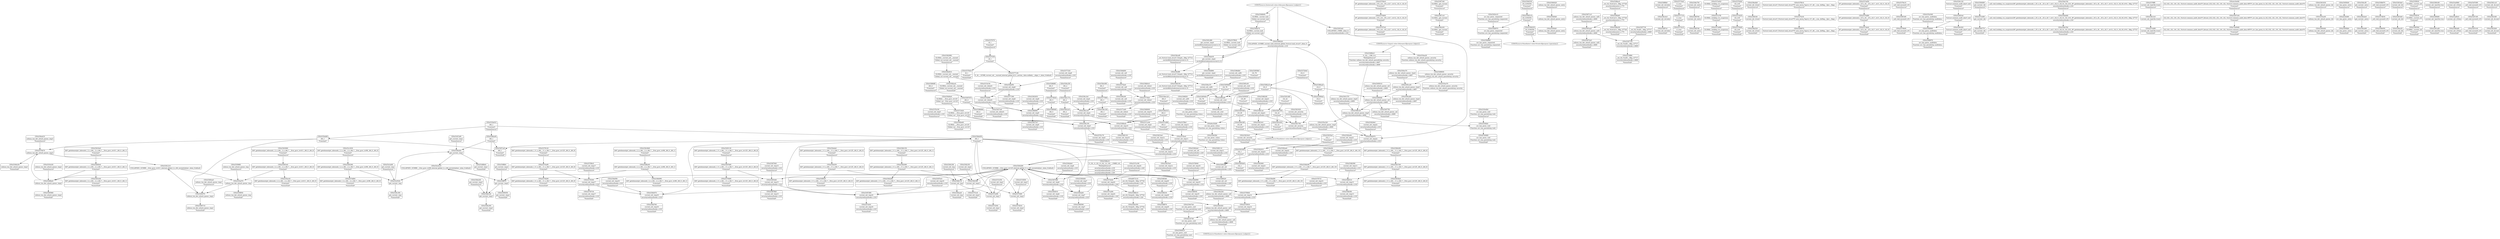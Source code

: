 digraph {
	CE0x537fec0 [shape=record,shape=Mrecord,label="{CE0x537fec0|current_sid:_tmp11|security/selinux/hooks.c,218}"]
	CE0x535ece0 [shape=record,shape=Mrecord,label="{CE0x535ece0|i64*_getelementptr_inbounds_(_2_x_i64_,_2_x_i64_*___llvm_gcov_ctr411,_i64_0,_i64_0)|*Constant*|*SummSink*}"]
	CE0x538dc90 [shape=record,shape=Mrecord,label="{CE0x538dc90|current_sid:_call|security/selinux/hooks.c,218|*SummSink*}"]
	CE0x538d880 [shape=record,shape=Mrecord,label="{CE0x538d880|get_current:_tmp4|./arch/x86/include/asm/current.h,14|*SummSink*}"]
	CE0x5380110 [shape=record,shape=Mrecord,label="{CE0x5380110|current_sid:_tmp11|security/selinux/hooks.c,218|*SummSink*}"]
	CE0x53707e0 [shape=record,shape=Mrecord,label="{CE0x53707e0|i8*_getelementptr_inbounds_(_45_x_i8_,_45_x_i8_*_.str12,_i32_0,_i32_0)|*Constant*|*SummSink*}"]
	CE0x5363960 [shape=record,shape=Mrecord,label="{CE0x5363960|i64*_getelementptr_inbounds_(_2_x_i64_,_2_x_i64_*___llvm_gcov_ctr411,_i64_0,_i64_0)|*Constant*|*SummSource*}"]
	CE0x537d5c0 [shape=record,shape=Mrecord,label="{CE0x537d5c0|current_sid:_tmp3|*SummSink*}"]
	CE0x53751e0 [shape=record,shape=Mrecord,label="{CE0x53751e0|current_sid:_tmp2|*SummSink*}"]
	CE0x538eda0 [shape=record,shape=Mrecord,label="{CE0x538eda0|get_current:_tmp1}"]
	CE0x5387340 [shape=record,shape=Mrecord,label="{CE0x5387340|GLOBAL:_get_current|*Constant*|*SummSource*}"]
	CE0x53862d0 [shape=record,shape=Mrecord,label="{CE0x53862d0|current_sid:_tmp21|security/selinux/hooks.c,218|*SummSource*}"]
	CE0x537ffa0 [shape=record,shape=Mrecord,label="{CE0x537ffa0|current_sid:_tmp11|security/selinux/hooks.c,218|*SummSource*}"]
	CE0x5383630 [shape=record,shape=Mrecord,label="{CE0x5383630|current_sid:_tmp9|security/selinux/hooks.c,218|*SummSource*}"]
	CE0x539bfb0 [shape=record,shape=Mrecord,label="{CE0x539bfb0|avc_has_perm:_requested|Function::avc_has_perm&Arg::requested::|*SummSink*}"]
	CE0x538c170 [shape=record,shape=Mrecord,label="{CE0x538c170|i64_2|*Constant*}"]
	CE0x535d0d0 [shape=record,shape=Mrecord,label="{CE0x535d0d0|selinux_tun_dev_attach_queue:_entry}"]
	CE0x6740680 [shape=record,shape=Mrecord,label="{CE0x6740680|avc_has_perm:_tsid|Function::avc_has_perm&Arg::tsid::|*SummSink*}"]
	CE0x5367670 [shape=record,shape=Mrecord,label="{CE0x5367670|i64_4|*Constant*}"]
	CE0x536e120 [shape=record,shape=Mrecord,label="{CE0x536e120|i64_0|*Constant*|*SummSource*}"]
	CE0x53977a0 [shape=record,shape=Mrecord,label="{CE0x53977a0|_ret_i32_%call1,_!dbg_!27717|security/selinux/hooks.c,4669}"]
	CE0x536c4c0 [shape=record,shape=Mrecord,label="{CE0x536c4c0|current_sid:_do.body}"]
	CE0x53717c0 [shape=record,shape=Mrecord,label="{CE0x53717c0|i1_true|*Constant*}"]
	CE0x538f040 [shape=record,shape=Mrecord,label="{CE0x538f040|current_sid:_tmp19|security/selinux/hooks.c,218|*SummSink*}"]
	CE0x53697d0 [shape=record,shape=Mrecord,label="{CE0x53697d0|current_sid:_entry|*SummSink*}"]
	CE0x5367060 [shape=record,shape=Mrecord,label="{CE0x5367060|current_sid:_tmp6|security/selinux/hooks.c,218}"]
	CE0x536d5f0 [shape=record,shape=Mrecord,label="{CE0x536d5f0|current_sid:_tmp18|security/selinux/hooks.c,218|*SummSource*}"]
	CE0x536af30 [shape=record,shape=Mrecord,label="{CE0x536af30|i64*_getelementptr_inbounds_(_11_x_i64_,_11_x_i64_*___llvm_gcov_ctr125,_i64_0,_i64_0)|*Constant*}"]
	CE0x5386f20 [shape=record,shape=Mrecord,label="{CE0x5386f20|current_sid:_call4|security/selinux/hooks.c,218|*SummSink*}"]
	CE0x538ca70 [shape=record,shape=Mrecord,label="{CE0x538ca70|current_sid:_call4|security/selinux/hooks.c,218}"]
	CE0x5361a30 [shape=record,shape=Mrecord,label="{CE0x5361a30|selinux_tun_dev_attach_queue:_tmp4|security/selinux/hooks.c,4667}"]
	CE0x5368c30 [shape=record,shape=Mrecord,label="{CE0x5368c30|selinux_tun_dev_attach_queue:_tmp5|security/selinux/hooks.c,4669}"]
	CE0x5377990 [shape=record,shape=Mrecord,label="{CE0x5377990|i64_3|*Constant*}"]
	CE0x5365650 [shape=record,shape=Mrecord,label="{CE0x5365650|i16_49|*Constant*|*SummSource*}"]
	CE0x53d7a90 [shape=record,shape=Mrecord,label="{CE0x53d7a90|get_current:_tmp1|*SummSource*}"]
	CE0x53706c0 [shape=record,shape=Mrecord,label="{CE0x53706c0|i8*_getelementptr_inbounds_(_45_x_i8_,_45_x_i8_*_.str12,_i32_0,_i32_0)|*Constant*|*SummSource*}"]
	CE0x537a990 [shape=record,shape=Mrecord,label="{CE0x537a990|GLOBAL:_lockdep_rcu_suspicious|*Constant*|*SummSink*}"]
	CE0x5382360 [shape=record,shape=Mrecord,label="{CE0x5382360|current_sid:_tmp2}"]
	CE0x538d100 [shape=record,shape=Mrecord,label="{CE0x538d100|_ret_%struct.task_struct*_%tmp4,_!dbg_!27714|./arch/x86/include/asm/current.h,14|*SummSink*}"]
	CE0x538da70 [shape=record,shape=Mrecord,label="{CE0x538da70|GLOBAL:_current_task|Global_var:current_task}"]
	CE0x53603a0 [shape=record,shape=Mrecord,label="{CE0x53603a0|i64*_getelementptr_inbounds_(_2_x_i64_,_2_x_i64_*___llvm_gcov_ctr411,_i64_0,_i64_0)|*Constant*}"]
	CE0x5369130 [shape=record,shape=Mrecord,label="{CE0x5369130|current_sid:_tmp10|security/selinux/hooks.c,218|*SummSink*}"]
	CE0x537ab20 [shape=record,shape=Mrecord,label="{CE0x537ab20|i32_218|*Constant*}"]
	CE0x538c100 [shape=record,shape=Mrecord,label="{CE0x538c100|i64_3|*Constant*|*SummSink*}"]
	CE0x53836a0 [shape=record,shape=Mrecord,label="{CE0x53836a0|i64*_getelementptr_inbounds_(_11_x_i64_,_11_x_i64_*___llvm_gcov_ctr125,_i64_0,_i64_6)|*Constant*|*SummSink*}"]
	CE0x53821f0 [shape=record,shape=Mrecord,label="{CE0x53821f0|current_sid:_tmp2|*SummSource*}"]
	CE0x538e4b0 [shape=record,shape=Mrecord,label="{CE0x538e4b0|current_sid:_if.end|*SummSource*}"]
	CE0x5392e90 [shape=record,shape=Mrecord,label="{CE0x5392e90|current_sid:_tmp23|security/selinux/hooks.c,218|*SummSource*}"]
	CE0x537b170 [shape=record,shape=Mrecord,label="{CE0x537b170|current_sid:_tmp5|security/selinux/hooks.c,218|*SummSink*}"]
	CE0x538cef0 [shape=record,shape=Mrecord,label="{CE0x538cef0|_ret_%struct.task_struct*_%tmp4,_!dbg_!27714|./arch/x86/include/asm/current.h,14|*SummSource*}"]
	CE0x538ef20 [shape=record,shape=Mrecord,label="{CE0x538ef20|i64*_getelementptr_inbounds_(_11_x_i64_,_11_x_i64_*___llvm_gcov_ctr125,_i64_0,_i64_10)|*Constant*|*SummSource*}"]
	"CONST[source:0(mediator),value:2(dynamic)][purpose:{subject}]"
	CE0x538cb30 [shape=record,shape=Mrecord,label="{CE0x538cb30|GLOBAL:_get_current|*Constant*|*SummSink*}"]
	CE0x537b100 [shape=record,shape=Mrecord,label="{CE0x537b100|current_sid:_tmp5|security/selinux/hooks.c,218|*SummSource*}"]
	CE0x536d470 [shape=record,shape=Mrecord,label="{CE0x536d470|current_sid:_tmp18|security/selinux/hooks.c,218}"]
	CE0x536d990 [shape=record,shape=Mrecord,label="{CE0x536d990|current_sid:_tmp19|security/selinux/hooks.c,218}"]
	CE0x5360870 [shape=record,shape=Mrecord,label="{CE0x5360870|avc_has_perm:_requested|Function::avc_has_perm&Arg::requested::}"]
	"CONST[source:0(mediator),value:0(static)][purpose:{operation}]"
	CE0x537a920 [shape=record,shape=Mrecord,label="{CE0x537a920|GLOBAL:_lockdep_rcu_suspicious|*Constant*|*SummSource*}"]
	CE0x537fa30 [shape=record,shape=Mrecord,label="{CE0x537fa30|%struct.task_struct*_(%struct.task_struct**)*_asm_movq_%gs:$_1:P_,$0_,_r,im,_dirflag_,_fpsr_,_flags_}"]
	CE0x536f160 [shape=record,shape=Mrecord,label="{CE0x536f160|current_sid:_if.end}"]
	CE0x5382ac0 [shape=record,shape=Mrecord,label="{CE0x5382ac0|GLOBAL:_current_sid.__warned|Global_var:current_sid.__warned|*SummSink*}"]
	CE0x5393060 [shape=record,shape=Mrecord,label="{CE0x5393060|current_sid:_tmp23|security/selinux/hooks.c,218|*SummSink*}"]
	CE0x5387bc0 [shape=record,shape=Mrecord,label="{CE0x5387bc0|current_sid:_tmp16|security/selinux/hooks.c,218|*SummSource*}"]
	CE0x537a650 [shape=record,shape=Mrecord,label="{CE0x537a650|i8*_getelementptr_inbounds_(_25_x_i8_,_25_x_i8_*_.str3,_i32_0,_i32_0)|*Constant*|*SummSource*}"]
	CE0x538eae0 [shape=record,shape=Mrecord,label="{CE0x538eae0|current_sid:_tmp|*SummSink*}"]
	CE0x5370b70 [shape=record,shape=Mrecord,label="{CE0x5370b70|selinux_tun_dev_attach_queue:_tmp3}"]
	CE0x53633e0 [shape=record,shape=Mrecord,label="{CE0x53633e0|current_sid:_tmp12|security/selinux/hooks.c,218|*SummSource*}"]
	CE0x5384230 [shape=record,shape=Mrecord,label="{CE0x5384230|selinux_tun_dev_attach_queue:_tmp3|*SummSink*}"]
	CE0x53803d0 [shape=record,shape=Mrecord,label="{CE0x53803d0|_call_void_mcount()_#3}"]
	CE0x5363cb0 [shape=record,shape=Mrecord,label="{CE0x5363cb0|i64*_getelementptr_inbounds_(_2_x_i64_,_2_x_i64_*___llvm_gcov_ctr411,_i64_0,_i64_1)|*Constant*|*SummSink*}"]
	CE0x53616e0 [shape=record,shape=Mrecord,label="{CE0x53616e0|i64*_getelementptr_inbounds_(_2_x_i64_,_2_x_i64_*___llvm_gcov_ctr411,_i64_0,_i64_1)|*Constant*|*SummSource*}"]
	CE0x5378730 [shape=record,shape=Mrecord,label="{CE0x5378730|current_sid:_tmp17|security/selinux/hooks.c,218|*SummSink*}"]
	CE0x539d3a0 [shape=record,shape=Mrecord,label="{CE0x539d3a0|%struct.common_audit_data*_null|*Constant*}"]
	CE0x5361840 [shape=record,shape=Mrecord,label="{CE0x5361840|avc_has_perm:_tclass|Function::avc_has_perm&Arg::tclass::|*SummSource*}"]
	CE0x5370a90 [shape=record,shape=Mrecord,label="{CE0x5370a90|i64*_getelementptr_inbounds_(_11_x_i64_,_11_x_i64_*___llvm_gcov_ctr125,_i64_0,_i64_9)|*Constant*}"]
	CE0x6a1b740 [shape=record,shape=Mrecord,label="{CE0x6a1b740|avc_has_perm:_ssid|Function::avc_has_perm&Arg::ssid::}"]
	CE0x5365540 [shape=record,shape=Mrecord,label="{CE0x5365540|i16_49|*Constant*}"]
	CE0x5378f80 [shape=record,shape=Mrecord,label="{CE0x5378f80|_ret_i32_%call1,_!dbg_!27717|security/selinux/hooks.c,4669|*SummSink*}"]
	CE0x53704d0 [shape=record,shape=Mrecord,label="{CE0x53704d0|i32_218|*Constant*|*SummSink*}"]
	CE0x536ef50 [shape=record,shape=Mrecord,label="{CE0x536ef50|current_sid:_tmp8|security/selinux/hooks.c,218}"]
	CE0x53672a0 [shape=record,shape=Mrecord,label="{CE0x53672a0|selinux_tun_dev_attach_queue:_call1|security/selinux/hooks.c,4669|*SummSink*}"]
	CE0x535ee20 [shape=record,shape=Mrecord,label="{CE0x535ee20|selinux_tun_dev_attach_queue:_security|Function::selinux_tun_dev_attach_queue&Arg::security::|*SummSource*}"]
	CE0x5368ea0 [shape=record,shape=Mrecord,label="{CE0x5368ea0|current_sid:_tmp10|security/selinux/hooks.c,218}"]
	CE0x5381760 [shape=record,shape=Mrecord,label="{CE0x5381760|current_sid:_security|security/selinux/hooks.c,218}"]
	CE0x5370600 [shape=record,shape=Mrecord,label="{CE0x5370600|i8*_getelementptr_inbounds_(_45_x_i8_,_45_x_i8_*_.str12,_i32_0,_i32_0)|*Constant*}"]
	CE0x53797c0 [shape=record,shape=Mrecord,label="{CE0x53797c0|current_sid:_tmp14|security/selinux/hooks.c,218|*SummSource*}"]
	CE0x53719a0 [shape=record,shape=Mrecord,label="{CE0x53719a0|i1_true|*Constant*|*SummSource*}"]
	CE0x5394770 [shape=record,shape=Mrecord,label="{CE0x5394770|get_current:_bb|*SummSink*}"]
	CE0x535a5d0 [shape=record,shape=Mrecord,label="{CE0x535a5d0|avc_has_perm:_auditdata|Function::avc_has_perm&Arg::auditdata::|*SummSource*}"]
	CE0x5377a00 [shape=record,shape=Mrecord,label="{CE0x5377a00|current_sid:_tobool|security/selinux/hooks.c,218|*SummSink*}"]
	CE0x536b580 [shape=record,shape=Mrecord,label="{CE0x536b580|current_sid:_tmp13|security/selinux/hooks.c,218|*SummSource*}"]
	CE0x538c250 [shape=record,shape=Mrecord,label="{CE0x538c250|i64_2|*Constant*|*SummSource*}"]
	CE0x539d330 [shape=record,shape=Mrecord,label="{CE0x539d330|i32_4194304|*Constant*|*SummSource*}"]
	CE0x536e240 [shape=record,shape=Mrecord,label="{CE0x536e240|selinux_tun_dev_attach_queue:_call|security/selinux/hooks.c,4669|*SummSource*}"]
	CE0x5386880 [shape=record,shape=Mrecord,label="{CE0x5386880|i64_4|*Constant*|*SummSink*}"]
	CE0x536a6d0 [shape=record,shape=Mrecord,label="{CE0x536a6d0|_call_void_lockdep_rcu_suspicious(i8*_getelementptr_inbounds_(_25_x_i8_,_25_x_i8_*_.str3,_i32_0,_i32_0),_i32_218,_i8*_getelementptr_inbounds_(_45_x_i8_,_45_x_i8_*_.str12,_i32_0,_i32_0))_#10,_!dbg_!27727|security/selinux/hooks.c,218}"]
	CE0x5378ff0 [shape=record,shape=Mrecord,label="{CE0x5378ff0|current_sid:_land.lhs.true2|*SummSource*}"]
	CE0x5398ac0 [shape=record,shape=Mrecord,label="{CE0x5398ac0|_ret_i32_%retval.0,_!dbg_!27728|security/selinux/avc.c,775|*SummSource*}"]
	CE0x535eb80 [shape=record,shape=Mrecord,label="{CE0x535eb80|i64_1|*Constant*}"]
	CE0x68731c0 [shape=record,shape=Mrecord,label="{CE0x68731c0|_ret_i32_%tmp24,_!dbg_!27742|security/selinux/hooks.c,220|*SummSource*}"]
	CE0x53671c0 [shape=record,shape=Mrecord,label="{CE0x53671c0|selinux_tun_dev_attach_queue:_call1|security/selinux/hooks.c,4669|*SummSource*}"]
	CE0x5363aa0 [shape=record,shape=Mrecord,label="{CE0x5363aa0|selinux_tun_dev_attach_queue:_call1|security/selinux/hooks.c,4669}"]
	CE0x5369000 [shape=record,shape=Mrecord,label="{CE0x5369000|current_sid:_tmp10|security/selinux/hooks.c,218|*SummSource*}"]
	CE0x72e09d0 [shape=record,shape=Mrecord,label="{CE0x72e09d0|i32_(i32,_i32,_i16,_i32,_%struct.common_audit_data*)*_bitcast_(i32_(i32,_i32,_i16,_i32,_%struct.common_audit_data.495*)*_avc_has_perm_to_i32_(i32,_i32,_i16,_i32,_%struct.common_audit_data*)*)|*Constant*|*SummSink*}"]
	CE0x5361630 [shape=record,shape=Mrecord,label="{CE0x5361630|selinux_tun_dev_attach_queue:_bb|*SummSource*}"]
	CE0x5379460 [shape=record,shape=Mrecord,label="{CE0x5379460|i64*_getelementptr_inbounds_(_11_x_i64_,_11_x_i64_*___llvm_gcov_ctr125,_i64_0,_i64_8)|*Constant*|*SummSink*}"]
	CE0x5394690 [shape=record,shape=Mrecord,label="{CE0x5394690|get_current:_bb|*SummSource*}"]
	CE0x538c090 [shape=record,shape=Mrecord,label="{CE0x538c090|i64_3|*Constant*|*SummSource*}"]
	CE0x53861a0 [shape=record,shape=Mrecord,label="{CE0x53861a0|current_sid:_tmp21|security/selinux/hooks.c,218}"]
	CE0x537ddb0 [shape=record,shape=Mrecord,label="{CE0x537ddb0|i64*_getelementptr_inbounds_(_2_x_i64_,_2_x_i64_*___llvm_gcov_ctr98,_i64_0,_i64_0)|*Constant*|*SummSink*}"]
	CE0x5386960 [shape=record,shape=Mrecord,label="{CE0x5386960|current_sid:_tmp9|security/selinux/hooks.c,218}"]
	CE0x538db00 [shape=record,shape=Mrecord,label="{CE0x538db00|GLOBAL:_current_task|Global_var:current_task|*SummSource*}"]
	CE0x5381650 [shape=record,shape=Mrecord,label="{CE0x5381650|i32_22|*Constant*|*SummSink*}"]
	CE0x53d88e0 [shape=record,shape=Mrecord,label="{CE0x53d88e0|get_current:_tmp1|*SummSink*}"]
	CE0x536e750 [shape=record,shape=Mrecord,label="{CE0x536e750|current_sid:_entry|*SummSource*}"]
	CE0x538f870 [shape=record,shape=Mrecord,label="{CE0x538f870|current_sid:_tmp20|security/selinux/hooks.c,218|*SummSink*}"]
	CE0x53c1830 [shape=record,shape=Mrecord,label="{CE0x53c1830|i64*_getelementptr_inbounds_(_2_x_i64_,_2_x_i64_*___llvm_gcov_ctr98,_i64_0,_i64_0)|*Constant*|*SummSource*}"]
	CE0x4c5e060 [shape=record,shape=Mrecord,label="{CE0x4c5e060|avc_has_perm:_entry}"]
	CE0x537f370 [shape=record,shape=Mrecord,label="{CE0x537f370|i8_1|*Constant*|*SummSource*}"]
	CE0x536e010 [shape=record,shape=Mrecord,label="{CE0x536e010|i64_0|*Constant*}"]
	CE0x5369760 [shape=record,shape=Mrecord,label="{CE0x5369760|current_sid:_entry}"]
	CE0x53843d0 [shape=record,shape=Mrecord,label="{CE0x53843d0|current_sid:_sid|security/selinux/hooks.c,220}"]
	CE0x535cb30 [shape=record,shape=Mrecord,label="{CE0x535cb30|selinux_tun_dev_attach_queue:_tmp2|*SummSource*}"]
	CE0x536dc80 [shape=record,shape=Mrecord,label="{CE0x536dc80|i64*_getelementptr_inbounds_(_11_x_i64_,_11_x_i64_*___llvm_gcov_ctr125,_i64_0,_i64_10)|*Constant*}"]
	CE0x5392ae0 [shape=record,shape=Mrecord,label="{CE0x5392ae0|current_sid:_tmp22|security/selinux/hooks.c,218|*SummSink*}"]
	CE0x5364de0 [shape=record,shape=Mrecord,label="{CE0x5364de0|current_sid:_tmp6|security/selinux/hooks.c,218|*SummSource*}"]
	CE0x5372540 [shape=record,shape=Mrecord,label="{CE0x5372540|current_sid:_tmp1|*SummSink*}"]
	CE0x5373420 [shape=record,shape=Mrecord,label="{CE0x5373420|GLOBAL:___llvm_gcov_ctr125|Global_var:__llvm_gcov_ctr125}"]
	CE0x5385ad0 [shape=record,shape=Mrecord,label="{CE0x5385ad0|current_sid:_cred|security/selinux/hooks.c,218}"]
	CE0x538cbe0 [shape=record,shape=Mrecord,label="{CE0x538cbe0|get_current:_entry}"]
	CE0x53654d0 [shape=record,shape=Mrecord,label="{CE0x53654d0|current_sid:_tmp15|security/selinux/hooks.c,218}"]
	CE0x5387d90 [shape=record,shape=Mrecord,label="{CE0x5387d90|current_sid:_tmp16|security/selinux/hooks.c,218}"]
	CE0x53929e0 [shape=record,shape=Mrecord,label="{CE0x53929e0|current_sid:_tmp22|security/selinux/hooks.c,218|*SummSource*}"]
	CE0x53837a0 [shape=record,shape=Mrecord,label="{CE0x53837a0|current_sid:_tmp9|security/selinux/hooks.c,218|*SummSink*}"]
	CE0x537f4e0 [shape=record,shape=Mrecord,label="{CE0x537f4e0|i8_1|*Constant*|*SummSink*}"]
	CE0x5381d80 [shape=record,shape=Mrecord,label="{CE0x5381d80|get_current:_tmp4|./arch/x86/include/asm/current.h,14|*SummSource*}"]
	CE0x538e520 [shape=record,shape=Mrecord,label="{CE0x538e520|current_sid:_if.end|*SummSink*}"]
	CE0x537fb10 [shape=record,shape=Mrecord,label="{CE0x537fb10|%struct.task_struct*_(%struct.task_struct**)*_asm_movq_%gs:$_1:P_,$0_,_r,im,_dirflag_,_fpsr_,_flags_|*SummSource*}"]
	CE0x5360ea0 [shape=record,shape=Mrecord,label="{CE0x5360ea0|selinux_tun_dev_attach_queue:_tmp1|*SummSource*}"]
	CE0x537d830 [shape=record,shape=Mrecord,label="{CE0x537d830|_call_void_mcount()_#3}"]
	CE0x53786c0 [shape=record,shape=Mrecord,label="{CE0x53786c0|current_sid:_tmp17|security/selinux/hooks.c,218|*SummSource*}"]
	CE0x538b0c0 [shape=record,shape=Mrecord,label="{CE0x538b0c0|current_sid:_tobool|security/selinux/hooks.c,218|*SummSource*}"]
	CE0x5382990 [shape=record,shape=Mrecord,label="{CE0x5382990|GLOBAL:_current_sid.__warned|Global_var:current_sid.__warned|*SummSource*}"]
	CE0x5398970 [shape=record,shape=Mrecord,label="{CE0x5398970|avc_has_perm:_auditdata|Function::avc_has_perm&Arg::auditdata::|*SummSink*}"]
	CE0x5381350 [shape=record,shape=Mrecord,label="{CE0x5381350|i32_22|*Constant*}"]
	CE0x5385940 [shape=record,shape=Mrecord,label="{CE0x5385940|i32_78|*Constant*|*SummSink*}"]
	CE0x53869d0 [shape=record,shape=Mrecord,label="{CE0x53869d0|i64_5|*Constant*|*SummSink*}"]
	CE0x535ce70 [shape=record,shape=Mrecord,label="{CE0x535ce70|selinux_tun_dev_attach_queue:_security|Function::selinux_tun_dev_attach_queue&Arg::security::|*SummSink*}"]
	CE0x5366be0 [shape=record,shape=Mrecord,label="{CE0x5366be0|selinux_tun_dev_attach_queue:_tmp2}"]
	CE0x5383440 [shape=record,shape=Mrecord,label="{CE0x5383440|current_sid:_bb}"]
	CE0x5372290 [shape=record,shape=Mrecord,label="{CE0x5372290|current_sid:_tmp1}"]
	CE0x539c020 [shape=record,shape=Mrecord,label="{CE0x539c020|%struct.common_audit_data*_null|*Constant*|*SummSink*}"]
	CE0x538e300 [shape=record,shape=Mrecord,label="{CE0x538e300|get_current:_tmp3|*SummSink*}"]
	"CONST[source:1(input),value:2(dynamic)][purpose:{object}]"
	CE0x535f950 [shape=record,shape=Mrecord,label="{CE0x535f950|selinux_tun_dev_attach_queue:_tmp|*SummSink*}"]
	CE0x5364180 [shape=record,shape=Mrecord,label="{CE0x5364180|current_sid:_tmp|*SummSource*}"]
	CE0x537b090 [shape=record,shape=Mrecord,label="{CE0x537b090|current_sid:_tobool1|security/selinux/hooks.c,218}"]
	CE0x53635a0 [shape=record,shape=Mrecord,label="{CE0x53635a0|current_sid:_tmp12|security/selinux/hooks.c,218|*SummSink*}"]
	CE0x536afa0 [shape=record,shape=Mrecord,label="{CE0x536afa0|i64*_getelementptr_inbounds_(_11_x_i64_,_11_x_i64_*___llvm_gcov_ctr125,_i64_0,_i64_0)|*Constant*|*SummSource*}"]
	CE0x53599a0 [shape=record,shape=Mrecord,label="{CE0x53599a0|i32_0|*Constant*|*SummSink*}"]
	CE0x535f020 [shape=record,shape=Mrecord,label="{CE0x535f020|GLOBAL:_current_sid|*Constant*|*SummSource*}"]
	CE0x53752e0 [shape=record,shape=Mrecord,label="{CE0x53752e0|current_sid:_call|security/selinux/hooks.c,218}"]
	CE0x537a6e0 [shape=record,shape=Mrecord,label="{CE0x537a6e0|i8*_getelementptr_inbounds_(_25_x_i8_,_25_x_i8_*_.str3,_i32_0,_i32_0)|*Constant*|*SummSink*}"]
	CE0x5359ae0 [shape=record,shape=Mrecord,label="{CE0x5359ae0|selinux_tun_dev_attach_queue:_call|security/selinux/hooks.c,4669|*SummSink*}"]
	CE0x537ed80 [shape=record,shape=Mrecord,label="{CE0x537ed80|current_sid:_land.lhs.true2|*SummSink*}"]
	CE0x5367ce0 [shape=record,shape=Mrecord,label="{CE0x5367ce0|i64_1|*Constant*|*SummSink*}"]
	CE0x5386aa0 [shape=record,shape=Mrecord,label="{CE0x5386aa0|i32_0|*Constant*}"]
	CE0x5365840 [shape=record,shape=Mrecord,label="{CE0x5365840|avc_has_perm:_entry|*SummSource*}"]
	CE0x5379b00 [shape=record,shape=Mrecord,label="{CE0x5379b00|_call_void_mcount()_#3|*SummSink*}"]
	CE0x5385c40 [shape=record,shape=Mrecord,label="{CE0x5385c40|current_sid:_cred|security/selinux/hooks.c,218|*SummSource*}"]
	CE0x5378300 [shape=record,shape=Mrecord,label="{CE0x5378300|current_sid:_tmp17|security/selinux/hooks.c,218}"]
	CE0x536b110 [shape=record,shape=Mrecord,label="{CE0x536b110|current_sid:_tmp}"]
	CE0x53e3e10 [shape=record,shape=Mrecord,label="{CE0x53e3e10|COLLAPSED:_GCMRE___llvm_gcov_ctr98_internal_global_2_x_i64_zeroinitializer:_elem_0:default:}"]
	CE0x538c330 [shape=record,shape=Mrecord,label="{CE0x538c330|current_sid:_tmp5|security/selinux/hooks.c,218}"]
	CE0x5371b10 [shape=record,shape=Mrecord,label="{CE0x5371b10|i1_true|*Constant*|*SummSink*}"]
	CE0x5368600 [shape=record,shape=Mrecord,label="{CE0x5368600|selinux_tun_dev_attach_queue:_security|Function::selinux_tun_dev_attach_queue&Arg::security::}"]
	CE0x535dfa0 [shape=record,shape=Mrecord,label="{CE0x535dfa0|avc_has_perm:_tsid|Function::avc_has_perm&Arg::tsid::}"]
	CE0x5380280 [shape=record,shape=Mrecord,label="{CE0x5380280|current_sid:_tmp12|security/selinux/hooks.c,218}"]
	CE0x536a7b0 [shape=record,shape=Mrecord,label="{CE0x536a7b0|_call_void_lockdep_rcu_suspicious(i8*_getelementptr_inbounds_(_25_x_i8_,_25_x_i8_*_.str3,_i32_0,_i32_0),_i32_218,_i8*_getelementptr_inbounds_(_45_x_i8_,_45_x_i8_*_.str12,_i32_0,_i32_0))_#10,_!dbg_!27727|security/selinux/hooks.c,218|*SummSink*}"]
	CE0x53726e0 [shape=record,shape=Mrecord,label="{CE0x53726e0|i32_0|*Constant*|*SummSource*}"]
	CE0x538cff0 [shape=record,shape=Mrecord,label="{CE0x538cff0|_ret_%struct.task_struct*_%tmp4,_!dbg_!27714|./arch/x86/include/asm/current.h,14}"]
	CE0x538f3d0 [shape=record,shape=Mrecord,label="{CE0x538f3d0|current_sid:_tmp20|security/selinux/hooks.c,218|*SummSource*}"]
	CE0x538c2c0 [shape=record,shape=Mrecord,label="{CE0x538c2c0|i64_2|*Constant*|*SummSink*}"]
	CE0x5365010 [shape=record,shape=Mrecord,label="{CE0x5365010|selinux_tun_dev_attach_queue:_sid|security/selinux/hooks.c,4669|*SummSource*}"]
	CE0x5363f70 [shape=record,shape=Mrecord,label="{CE0x5363f70|selinux_tun_dev_attach_queue:_tmp1}"]
	CE0x5373190 [shape=record,shape=Mrecord,label="{CE0x5373190|current_sid:_tmp4|security/selinux/hooks.c,218|*SummSink*}"]
	CE0x538fa10 [shape=record,shape=Mrecord,label="{CE0x538fa10|0:_i32,_4:_i32,_8:_i32,_12:_i32,_:_CMRE_4,8_|*MultipleSource*|security/selinux/hooks.c,218|security/selinux/hooks.c,218|security/selinux/hooks.c,220}"]
	CE0x5363e10 [shape=record,shape=Mrecord,label="{CE0x5363e10|avc_has_perm:_requested|Function::avc_has_perm&Arg::requested::|*SummSource*}"]
	CE0x536c3c0 [shape=record,shape=Mrecord,label="{CE0x536c3c0|current_sid:_land.lhs.true2}"]
	CE0x5386b10 [shape=record,shape=Mrecord,label="{CE0x5386b10|_ret_i32_%tmp24,_!dbg_!27742|security/selinux/hooks.c,220}"]
	CE0x5399b60 [shape=record,shape=Mrecord,label="{CE0x5399b60|avc_has_perm:_auditdata|Function::avc_has_perm&Arg::auditdata::}"]
	CE0x539e5b0 [shape=record,shape=Mrecord,label="{CE0x539e5b0|avc_has_perm:_tclass|Function::avc_has_perm&Arg::tclass::|*SummSink*}"]
	CE0x5387940 [shape=record,shape=Mrecord,label="{CE0x5387940|current_sid:_tmp15|security/selinux/hooks.c,218|*SummSource*}"]
	CE0x5385b40 [shape=record,shape=Mrecord,label="{CE0x5385b40|i32_1|*Constant*|*SummSink*}"]
	CE0x538b2c0 [shape=record,shape=Mrecord,label="{CE0x538b2c0|i32_0|*Constant*}"]
	CE0x537e490 [shape=record,shape=Mrecord,label="{CE0x537e490|get_current:_bb}"]
	CE0x53868f0 [shape=record,shape=Mrecord,label="{CE0x53868f0|i64_5|*Constant*|*SummSource*}"]
	CE0x538e240 [shape=record,shape=Mrecord,label="{CE0x538e240|get_current:_tmp3|*SummSource*}"]
	"CONST[source:2(external),value:2(dynamic)][purpose:{subject}]"
	CE0x6a1b5d0 [shape=record,shape=Mrecord,label="{CE0x6a1b5d0|avc_has_perm:_tclass|Function::avc_has_perm&Arg::tclass::}"]
	CE0x5369590 [shape=record,shape=Mrecord,label="{CE0x5369590|current_sid:_tmp7|security/selinux/hooks.c,218|*SummSink*}"]
	CE0x536b5f0 [shape=record,shape=Mrecord,label="{CE0x536b5f0|current_sid:_tmp13|security/selinux/hooks.c,218|*SummSink*}"]
	CE0x5364ab0 [shape=record,shape=Mrecord,label="{CE0x5364ab0|current_sid:_tmp7|security/selinux/hooks.c,218}"]
	CE0x5380bf0 [shape=record,shape=Mrecord,label="{CE0x5380bf0|current_sid:_land.lhs.true}"]
	CE0x535a470 [shape=record,shape=Mrecord,label="{CE0x535a470|selinux_tun_dev_attach_queue:_tmp}"]
	CE0x5378940 [shape=record,shape=Mrecord,label="{CE0x5378940|current_sid:_tmp19|security/selinux/hooks.c,218|*SummSource*}"]
	CE0x5382080 [shape=record,shape=Mrecord,label="{CE0x5382080|i64*_getelementptr_inbounds_(_11_x_i64_,_11_x_i64_*___llvm_gcov_ctr125,_i64_0,_i64_1)|*Constant*}"]
	CE0x538ffe0 [shape=record,shape=Mrecord,label="{CE0x538ffe0|get_current:_tmp2|*SummSource*}"]
	CE0x5364810 [shape=record,shape=Mrecord,label="{CE0x5364810|avc_has_perm:_ssid|Function::avc_has_perm&Arg::ssid::|*SummSink*}"]
	CE0x537f920 [shape=record,shape=Mrecord,label="{CE0x537f920|GLOBAL:_current_task|Global_var:current_task|*SummSink*}"]
	CE0x538dd00 [shape=record,shape=Mrecord,label="{CE0x538dd00|current_sid:_call|security/selinux/hooks.c,218|*SummSource*}"]
	CE0x536ce70 [shape=record,shape=Mrecord,label="{CE0x536ce70|selinux_tun_dev_attach_queue:_tmp4|security/selinux/hooks.c,4667|*SummSource*}"]
	CE0x53866f0 [shape=record,shape=Mrecord,label="{CE0x53866f0|i64_4|*Constant*|*SummSource*}"]
	CE0x536ba00 [shape=record,shape=Mrecord,label="{CE0x536ba00|i64_1|*Constant*}"]
	CE0x537d150 [shape=record,shape=Mrecord,label="{CE0x537d150|current_sid:_tobool1|security/selinux/hooks.c,218|*SummSource*}"]
	CE0x537efc0 [shape=record,shape=Mrecord,label="{CE0x537efc0|current_sid:_tmp16|security/selinux/hooks.c,218|*SummSink*}"]
	CE0x53858d0 [shape=record,shape=Mrecord,label="{CE0x53858d0|i32_78|*Constant*}"]
	CE0x537e0a0 [shape=record,shape=Mrecord,label="{CE0x537e0a0|current_sid:_tmp24|security/selinux/hooks.c,220}"]
	CE0x53c0520 [shape=record,shape=Mrecord,label="{CE0x53c0520|get_current:_tmp}"]
	CE0x5380a80 [shape=record,shape=Mrecord,label="{CE0x5380a80|current_sid:_if.then|*SummSink*}"]
	CE0x53598f0 [shape=record,shape=Mrecord,label="{CE0x53598f0|selinux_tun_dev_attach_queue:_tmp|*SummSource*}"]
	CE0x535a1b0 [shape=record,shape=Mrecord,label="{CE0x535a1b0|selinux_tun_dev_attach_queue:_tmp5|security/selinux/hooks.c,4669|*SummSink*}"]
	CE0x5384360 [shape=record,shape=Mrecord,label="{CE0x5384360|i64*_getelementptr_inbounds_(_2_x_i64_,_2_x_i64_*___llvm_gcov_ctr98,_i64_0,_i64_0)|*Constant*}"]
	CE0x53844a0 [shape=record,shape=Mrecord,label="{CE0x53844a0|current_sid:_sid|security/selinux/hooks.c,220|*SummSource*}"]
	CE0x537af90 [shape=record,shape=Mrecord,label="{CE0x537af90|i64_0|*Constant*|*SummSink*}"]
	CE0x536d760 [shape=record,shape=Mrecord,label="{CE0x536d760|current_sid:_tmp18|security/selinux/hooks.c,218|*SummSink*}"]
	CE0x5379e10 [shape=record,shape=Mrecord,label="{CE0x5379e10|_call_void_mcount()_#3|*SummSource*}"]
	CE0x538c1e0 [shape=record,shape=Mrecord,label="{CE0x538c1e0|current_sid:_tmp4|security/selinux/hooks.c,218}"]
	CE0x537a7f0 [shape=record,shape=Mrecord,label="{CE0x537a7f0|GLOBAL:_lockdep_rcu_suspicious|*Constant*}"]
	CE0x4c5e0d0 [shape=record,shape=Mrecord,label="{CE0x4c5e0d0|i32_(i32,_i32,_i16,_i32,_%struct.common_audit_data*)*_bitcast_(i32_(i32,_i32,_i16,_i32,_%struct.common_audit_data.495*)*_avc_has_perm_to_i32_(i32,_i32,_i16,_i32,_%struct.common_audit_data*)*)|*Constant*|*SummSource*}"]
	CE0x53637d0 [shape=record,shape=Mrecord,label="{CE0x53637d0|i64*_getelementptr_inbounds_(_11_x_i64_,_11_x_i64_*___llvm_gcov_ctr125,_i64_0,_i64_6)|*Constant*}"]
	CE0x5392870 [shape=record,shape=Mrecord,label="{CE0x5392870|current_sid:_tmp22|security/selinux/hooks.c,218}"]
	CE0x5378290 [shape=record,shape=Mrecord,label="{CE0x5378290|i64*_getelementptr_inbounds_(_11_x_i64_,_11_x_i64_*___llvm_gcov_ctr125,_i64_0,_i64_9)|*Constant*|*SummSink*}"]
	CE0x536c050 [shape=record,shape=Mrecord,label="{CE0x536c050|_ret_i32_%tmp24,_!dbg_!27742|security/selinux/hooks.c,220|*SummSink*}"]
	CE0x5380c90 [shape=record,shape=Mrecord,label="{CE0x5380c90|current_sid:_land.lhs.true|*SummSource*}"]
	CE0x53605b0 [shape=record,shape=Mrecord,label="{CE0x53605b0|GLOBAL:_current_sid|*Constant*|*SummSink*}"]
	CE0x53a08c0 [shape=record,shape=Mrecord,label="{CE0x53a08c0|current_sid:_if.then}"]
	CE0x537f1f0 [shape=record,shape=Mrecord,label="{CE0x537f1f0|i8_1|*Constant*}"]
	CE0x535f440 [shape=record,shape=Mrecord,label="{CE0x535f440|selinux_tun_dev_attach_queue:_entry|*SummSink*}"]
	CE0x5367230 [shape=record,shape=Mrecord,label="{CE0x5367230|i32_(i32,_i32,_i16,_i32,_%struct.common_audit_data*)*_bitcast_(i32_(i32,_i32,_i16,_i32,_%struct.common_audit_data.495*)*_avc_has_perm_to_i32_(i32,_i32,_i16,_i32,_%struct.common_audit_data*)*)|*Constant*}"]
	CE0x53754f0 [shape=record,shape=Mrecord,label="{CE0x53754f0|current_sid:_tmp3}"]
	CE0x536c300 [shape=record,shape=Mrecord,label="{CE0x536c300|get_current:_tmp|*SummSink*}"]
	CE0x536ae30 [shape=record,shape=Mrecord,label="{CE0x536ae30|current_sid:_bb|*SummSink*}"]
	CE0x53dab30 [shape=record,shape=Mrecord,label="{CE0x53dab30|get_current:_tmp4|./arch/x86/include/asm/current.h,14}"]
	CE0x539f6b0 [shape=record,shape=Mrecord,label="{CE0x539f6b0|current_sid:_do.body|*SummSource*}"]
	CE0x5381480 [shape=record,shape=Mrecord,label="{CE0x5381480|i32_22|*Constant*|*SummSource*}"]
	CE0x5382150 [shape=record,shape=Mrecord,label="{CE0x5382150|i64*_getelementptr_inbounds_(_11_x_i64_,_11_x_i64_*___llvm_gcov_ctr125,_i64_0,_i64_1)|*Constant*|*SummSource*}"]
	CE0x53935a0 [shape=record,shape=Mrecord,label="{CE0x53935a0|i32_1|*Constant*|*SummSource*}"]
	CE0x538f230 [shape=record,shape=Mrecord,label="{CE0x538f230|current_sid:_tmp20|security/selinux/hooks.c,218}"]
	CE0x5372350 [shape=record,shape=Mrecord,label="{CE0x5372350|current_sid:_tmp1|*SummSource*}"]
	CE0x5381820 [shape=record,shape=Mrecord,label="{CE0x5381820|current_sid:_security|security/selinux/hooks.c,218|*SummSource*}"]
	CE0x53d8a40 [shape=record,shape=Mrecord,label="{CE0x53d8a40|i64*_getelementptr_inbounds_(_2_x_i64_,_2_x_i64_*___llvm_gcov_ctr98,_i64_0,_i64_1)|*Constant*}"]
	CE0x538eb50 [shape=record,shape=Mrecord,label="{CE0x538eb50|i64_1|*Constant*}"]
	CE0x536b990 [shape=record,shape=Mrecord,label="{CE0x536b990|i64*_getelementptr_inbounds_(_2_x_i64_,_2_x_i64_*___llvm_gcov_ctr98,_i64_0,_i64_1)|*Constant*|*SummSink*}"]
	CE0x53a0960 [shape=record,shape=Mrecord,label="{CE0x53a0960|current_sid:_if.then|*SummSource*}"]
	CE0x53702b0 [shape=record,shape=Mrecord,label="{CE0x53702b0|i32_218|*Constant*|*SummSource*}"]
	CE0x536ded0 [shape=record,shape=Mrecord,label="{CE0x536ded0|GLOBAL:___llvm_gcov_ctr125|Global_var:__llvm_gcov_ctr125|*SummSink*}"]
	CE0x538b870 [shape=record,shape=Mrecord,label="{CE0x538b870|_call_void_mcount()_#3|*SummSource*}"]
	CE0x538c3a0 [shape=record,shape=Mrecord,label="{CE0x538c3a0|current_sid:_tmp4|security/selinux/hooks.c,218|*SummSource*}"]
	CE0x5379640 [shape=record,shape=Mrecord,label="{CE0x5379640|current_sid:_tmp14|security/selinux/hooks.c,218}"]
	CE0x5365130 [shape=record,shape=Mrecord,label="{CE0x5365130|i64*_getelementptr_inbounds_(_11_x_i64_,_11_x_i64_*___llvm_gcov_ctr125,_i64_0,_i64_8)|*Constant*|*SummSource*}"]
	CE0x53d7c90 [shape=record,shape=Mrecord,label="{CE0x53d7c90|_call_void_mcount()_#3}"]
	CE0x5377920 [shape=record,shape=Mrecord,label="{CE0x5377920|current_sid:_tobool|security/selinux/hooks.c,218}"]
	CE0x53878d0 [shape=record,shape=Mrecord,label="{CE0x53878d0|i64*_getelementptr_inbounds_(_11_x_i64_,_11_x_i64_*___llvm_gcov_ctr125,_i64_0,_i64_8)|*Constant*}"]
	CE0x5360d40 [shape=record,shape=Mrecord,label="{CE0x5360d40|selinux_tun_dev_attach_queue:_bb|*SummSink*}"]
	CE0x5361370 [shape=record,shape=Mrecord,label="{CE0x5361370|selinux_tun_dev_attach_queue:_tmp5|security/selinux/hooks.c,4669|*SummSource*}"]
	CE0x539c120 [shape=record,shape=Mrecord,label="{CE0x539c120|%struct.common_audit_data*_null|*Constant*|*SummSource*}"]
	CE0x535e810 [shape=record,shape=Mrecord,label="{CE0x535e810|i64_1|*Constant*|*SummSource*}"]
	CE0x536dda0 [shape=record,shape=Mrecord,label="{CE0x536dda0|GLOBAL:___llvm_gcov_ctr125|Global_var:__llvm_gcov_ctr125|*SummSource*}"]
	CE0x5377390 [shape=record,shape=Mrecord,label="{CE0x5377390|current_sid:_tmp8|security/selinux/hooks.c,218|*SummSink*}"]
	CE0x536b290 [shape=record,shape=Mrecord,label="{CE0x536b290|i64*_getelementptr_inbounds_(_11_x_i64_,_11_x_i64_*___llvm_gcov_ctr125,_i64_0,_i64_6)|*Constant*|*SummSource*}"]
	CE0x538d970 [shape=record,shape=Mrecord,label="{CE0x538d970|%struct.task_struct*_(%struct.task_struct**)*_asm_movq_%gs:$_1:P_,$0_,_r,im,_dirflag_,_fpsr_,_flags_|*SummSink*}"]
	CE0x538ccf0 [shape=record,shape=Mrecord,label="{CE0x538ccf0|get_current:_entry|*SummSource*}"]
	CE0x537bd80 [shape=record,shape=Mrecord,label="{CE0x537bd80|i8*_getelementptr_inbounds_(_25_x_i8_,_25_x_i8_*_.str3,_i32_0,_i32_0)|*Constant*}"]
	CE0x5361ad0 [shape=record,shape=Mrecord,label="{CE0x5361ad0|current_sid:_land.lhs.true|*SummSink*}"]
	CE0x5364020 [shape=record,shape=Mrecord,label="{CE0x5364020|selinux_tun_dev_attach_queue:_entry|*SummSource*}"]
	CE0x53871c0 [shape=record,shape=Mrecord,label="{CE0x53871c0|GLOBAL:_get_current|*Constant*}"]
	CE0x5368420 [shape=record,shape=Mrecord,label="{CE0x5368420|current_sid:_sid|security/selinux/hooks.c,220|*SummSink*}"]
	CE0x53b38d0 [shape=record,shape=Mrecord,label="{CE0x53b38d0|i64*_getelementptr_inbounds_(_2_x_i64_,_2_x_i64_*___llvm_gcov_ctr98,_i64_0,_i64_1)|*Constant*|*SummSource*}"]
	CE0x535ead0 [shape=record,shape=Mrecord,label="{CE0x535ead0|selinux_tun_dev_attach_queue:_bb}"]
	CE0x539f5e0 [shape=record,shape=Mrecord,label="{CE0x539f5e0|i64*_getelementptr_inbounds_(_11_x_i64_,_11_x_i64_*___llvm_gcov_ctr125,_i64_0,_i64_0)|*Constant*|*SummSink*}"]
	CE0x5364280 [shape=record,shape=Mrecord,label="{CE0x5364280|COLLAPSED:_GCMRE___llvm_gcov_ctr125_internal_global_11_x_i64_zeroinitializer:_elem_0:default:}"]
	CE0x53d7e30 [shape=record,shape=Mrecord,label="{CE0x53d7e30|_call_void_mcount()_#3|*SummSink*}"]
	CE0x53859b0 [shape=record,shape=Mrecord,label="{CE0x53859b0|i32_78|*Constant*|*SummSource*}"]
	CE0x5365960 [shape=record,shape=Mrecord,label="{CE0x5365960|selinux_tun_dev_attach_queue:_tmp2|*SummSink*}"]
	CE0x5382260 [shape=record,shape=Mrecord,label="{CE0x5382260|i64*_getelementptr_inbounds_(_11_x_i64_,_11_x_i64_*___llvm_gcov_ctr125,_i64_0,_i64_1)|*Constant*|*SummSink*}"]
	CE0x537d0e0 [shape=record,shape=Mrecord,label="{CE0x537d0e0|i64_5|*Constant*}"]
	CE0x53600e0 [shape=record,shape=Mrecord,label="{CE0x53600e0|i64*_getelementptr_inbounds_(_2_x_i64_,_2_x_i64_*___llvm_gcov_ctr411,_i64_0,_i64_1)|*Constant*}"]
	CE0x5364740 [shape=record,shape=Mrecord,label="{CE0x5364740|avc_has_perm:_ssid|Function::avc_has_perm&Arg::ssid::|*SummSource*}"]
	CE0x539d230 [shape=record,shape=Mrecord,label="{CE0x539d230|i32_4194304|*Constant*|*SummSink*}"]
	CE0x5378120 [shape=record,shape=Mrecord,label="{CE0x5378120|i64*_getelementptr_inbounds_(_11_x_i64_,_11_x_i64_*___llvm_gcov_ctr125,_i64_0,_i64_9)|*Constant*|*SummSource*}"]
	CE0x53818c0 [shape=record,shape=Mrecord,label="{CE0x53818c0|current_sid:_security|security/selinux/hooks.c,218|*SummSink*}"]
	CE0x53e3e80 [shape=record,shape=Mrecord,label="{CE0x53e3e80|get_current:_tmp|*SummSource*}"]
	CE0x5386db0 [shape=record,shape=Mrecord,label="{CE0x5386db0|current_sid:_call4|security/selinux/hooks.c,218|*SummSource*}"]
	CE0x538b950 [shape=record,shape=Mrecord,label="{CE0x538b950|_call_void_mcount()_#3|*SummSink*}"]
	CE0x5386020 [shape=record,shape=Mrecord,label="{CE0x5386020|COLLAPSED:_GCMRE_current_task_external_global_%struct.task_struct*:_elem_0::|security/selinux/hooks.c,218}"]
	CE0x5361bf0 [shape=record,shape=Mrecord,label="{CE0x5361bf0|current_sid:_do.end}"]
	CE0x5382810 [shape=record,shape=Mrecord,label="{CE0x5382810|GLOBAL:_current_sid.__warned|Global_var:current_sid.__warned}"]
	CE0x537e190 [shape=record,shape=Mrecord,label="{CE0x537e190|current_sid:_tmp24|security/selinux/hooks.c,220|*SummSource*}"]
	CE0x5361cc0 [shape=record,shape=Mrecord,label="{CE0x5361cc0|current_sid:_do.end|*SummSource*}"]
	CE0x539e3d0 [shape=record,shape=Mrecord,label="{CE0x539e3d0|i16_49|*Constant*|*SummSink*}"]
	CE0x5360710 [shape=record,shape=Mrecord,label="{CE0x5360710|selinux_tun_dev_attach_queue:_tmp1|*SummSink*}"]
	CE0x53658b0 [shape=record,shape=Mrecord,label="{CE0x53658b0|avc_has_perm:_entry|*SummSink*}"]
	CE0x539f7c0 [shape=record,shape=Mrecord,label="{CE0x539f7c0|current_sid:_do.body|*SummSink*}"]
	CE0x537d500 [shape=record,shape=Mrecord,label="{CE0x537d500|current_sid:_tmp3|*SummSource*}"]
	CE0x5397730 [shape=record,shape=Mrecord,label="{CE0x5397730|_ret_i32_%call1,_!dbg_!27717|security/selinux/hooks.c,4669|*SummSource*}"]
	CE0x535f230 [shape=record,shape=Mrecord,label="{CE0x535f230|GLOBAL:_current_sid|*Constant*}"]
	CE0x5369460 [shape=record,shape=Mrecord,label="{CE0x5369460|current_sid:_tmp7|security/selinux/hooks.c,218|*SummSource*}"]
	CE0x538e1a0 [shape=record,shape=Mrecord,label="{CE0x538e1a0|get_current:_tmp3}"]
	CE0x5364910 [shape=record,shape=Mrecord,label="{CE0x5364910|current_sid:_tmp6|security/selinux/hooks.c,218|*SummSink*}"]
	CE0x5368bc0 [shape=record,shape=Mrecord,label="{CE0x5368bc0|0:_i32,_:_CRE_0,4_|*MultipleSource*|Function::selinux_tun_dev_attach_queue&Arg::security::|security/selinux/hooks.c,4667|security/selinux/hooks.c,4669}"]
	CE0x5393400 [shape=record,shape=Mrecord,label="{CE0x5393400|i32_1|*Constant*}"]
	CE0x53609d0 [shape=record,shape=Mrecord,label="{CE0x53609d0|selinux_tun_dev_attach_queue:_sid|security/selinux/hooks.c,4669}"]
	CE0x5361210 [shape=record,shape=Mrecord,label="{CE0x5361210|COLLAPSED:_GCMRE___llvm_gcov_ctr411_internal_global_2_x_i64_zeroinitializer:_elem_0:default:}"]
	CE0x537e280 [shape=record,shape=Mrecord,label="{CE0x537e280|current_sid:_tmp24|security/selinux/hooks.c,220|*SummSink*}"]
	CE0x5379930 [shape=record,shape=Mrecord,label="{CE0x5379930|current_sid:_tmp14|security/selinux/hooks.c,218|*SummSink*}"]
	CE0x536b510 [shape=record,shape=Mrecord,label="{CE0x536b510|current_sid:_tmp13|security/selinux/hooks.c,218}"]
	"CONST[source:0(mediator),value:2(dynamic)][purpose:{object}]"
	CE0x538ff70 [shape=record,shape=Mrecord,label="{CE0x538ff70|get_current:_tmp2}"]
	CE0x5392d10 [shape=record,shape=Mrecord,label="{CE0x5392d10|current_sid:_tmp23|security/selinux/hooks.c,218}"]
	CE0x5398a50 [shape=record,shape=Mrecord,label="{CE0x5398a50|_ret_i32_%retval.0,_!dbg_!27728|security/selinux/avc.c,775|*SummSink*}"]
	CE0x536ca80 [shape=record,shape=Mrecord,label="{CE0x536ca80|selinux_tun_dev_attach_queue:_tmp4|security/selinux/hooks.c,4667|*SummSink*}"]
	CE0x5377140 [shape=record,shape=Mrecord,label="{CE0x5377140|0:_i8,_:_GCMR_current_sid.__warned_internal_global_i8_0,_section_.data.unlikely_,_align_1:_elem_0:default:}"]
	CE0x536c820 [shape=record,shape=Mrecord,label="{CE0x536c820|selinux_tun_dev_attach_queue:_call|security/selinux/hooks.c,4669}"]
	CE0x5385ce0 [shape=record,shape=Mrecord,label="{CE0x5385ce0|current_sid:_cred|security/selinux/hooks.c,218|*SummSink*}"]
	CE0x538cdd0 [shape=record,shape=Mrecord,label="{CE0x538cdd0|get_current:_entry|*SummSink*}"]
	CE0x53832b0 [shape=record,shape=Mrecord,label="{CE0x53832b0|current_sid:_do.end|*SummSink*}"]
	CE0x53d7d90 [shape=record,shape=Mrecord,label="{CE0x53d7d90|_call_void_mcount()_#3|*SummSource*}"]
	CE0x53673e0 [shape=record,shape=Mrecord,label="{CE0x53673e0|current_sid:_tobool1|security/selinux/hooks.c,218|*SummSink*}"]
	CE0x53810c0 [shape=record,shape=Mrecord,label="{CE0x53810c0|current_sid:_tmp21|security/selinux/hooks.c,218|*SummSink*}"]
	CE0x53879b0 [shape=record,shape=Mrecord,label="{CE0x53879b0|current_sid:_tmp15|security/selinux/hooks.c,218|*SummSink*}"]
	CE0x536ad10 [shape=record,shape=Mrecord,label="{CE0x536ad10|selinux_tun_dev_attach_queue:_tmp3|*SummSource*}"]
	CE0x5399af0 [shape=record,shape=Mrecord,label="{CE0x5399af0|_ret_i32_%retval.0,_!dbg_!27728|security/selinux/avc.c,775}"]
	CE0x5381be0 [shape=record,shape=Mrecord,label="{CE0x5381be0|COLLAPSED:_CMRE:_elem_0::|security/selinux/hooks.c,218}"]
	CE0x535e0b0 [shape=record,shape=Mrecord,label="{CE0x535e0b0|avc_has_perm:_tsid|Function::avc_has_perm&Arg::tsid::|*SummSource*}"]
	CE0x538efd0 [shape=record,shape=Mrecord,label="{CE0x538efd0|i64*_getelementptr_inbounds_(_11_x_i64_,_11_x_i64_*___llvm_gcov_ctr125,_i64_0,_i64_10)|*Constant*|*SummSink*}"]
	CE0x539d1c0 [shape=record,shape=Mrecord,label="{CE0x539d1c0|i32_4194304|*Constant*}"]
	CE0x5390050 [shape=record,shape=Mrecord,label="{CE0x5390050|get_current:_tmp2|*SummSink*}"]
	CE0x53677f0 [shape=record,shape=Mrecord,label="{CE0x53677f0|selinux_tun_dev_attach_queue:_sid|security/selinux/hooks.c,4669|*SummSink*}"]
	CE0x536a740 [shape=record,shape=Mrecord,label="{CE0x536a740|_call_void_lockdep_rcu_suspicious(i8*_getelementptr_inbounds_(_25_x_i8_,_25_x_i8_*_.str3,_i32_0,_i32_0),_i32_218,_i8*_getelementptr_inbounds_(_45_x_i8_,_45_x_i8_*_.str12,_i32_0,_i32_0))_#10,_!dbg_!27727|security/selinux/hooks.c,218|*SummSource*}"]
	CE0x53834e0 [shape=record,shape=Mrecord,label="{CE0x53834e0|current_sid:_bb|*SummSource*}"]
	CE0x5377320 [shape=record,shape=Mrecord,label="{CE0x5377320|current_sid:_tmp8|security/selinux/hooks.c,218|*SummSource*}"]
	CE0x53858d0 -> CE0x5385ad0
	CE0x538b2c0 -> CE0x5381760
	CE0x53e3e10 -> CE0x538ff70
	CE0x53dab30 -> CE0x538cff0
	CE0x536dc80 -> CE0x538efd0
	CE0x53878d0 -> CE0x53654d0
	CE0x53a0960 -> CE0x53a08c0
	CE0x5363e10 -> CE0x5360870
	CE0x537e0a0 -> CE0x537e280
	CE0x5393400 -> CE0x5385b40
	CE0x5377920 -> CE0x538c1e0
	CE0x5382990 -> CE0x5382810
	CE0x5360870 -> CE0x539bfb0
	CE0x537ffa0 -> CE0x537fec0
	CE0x53a08c0 -> CE0x5380a80
	CE0x5382360 -> CE0x53754f0
	CE0x5364020 -> CE0x535d0d0
	CE0x53861a0 -> CE0x53810c0
	CE0x5387bc0 -> CE0x5387d90
	CE0x53c0520 -> CE0x536c300
	CE0x538db00 -> CE0x538da70
	CE0x535cb30 -> CE0x5366be0
	CE0x5364180 -> CE0x536b110
	CE0x538cef0 -> CE0x538cff0
	CE0x5370b70 -> CE0x5384230
	CE0x5381760 -> CE0x5392870
	CE0x537f1f0 -> CE0x5377140
	CE0x5368600 -> CE0x5361a30
	CE0x5368ea0 -> CE0x537fec0
	CE0x5363aa0 -> CE0x53977a0
	CE0x5386b10 -> CE0x536c820
	CE0x5373420 -> CE0x538c330
	CE0x5385ad0 -> CE0x5385ce0
	CE0x536d990 -> CE0x538f040
	CE0x536c820 -> CE0x6a1b740
	CE0x537d0e0 -> CE0x5386960
	CE0x538e1a0 -> CE0x538e300
	CE0x538eda0 -> CE0x53d88e0
	CE0x536d470 -> CE0x5364280
	CE0x535a1b0 -> "CONST[source:0(mediator),value:2(dynamic)][purpose:{object}]"
	CE0x536d990 -> CE0x538f230
	CE0x539d1c0 -> CE0x539d230
	CE0x5372290 -> CE0x5364280
	CE0x53754f0 -> CE0x5364280
	CE0x5373420 -> CE0x536ded0
	CE0x538eb50 -> CE0x536d470
	CE0x5399b60 -> CE0x5398970
	CE0x536d5f0 -> CE0x536d470
	CE0x536ef50 -> CE0x537b090
	CE0x5399af0 -> CE0x5363aa0
	CE0x53821f0 -> CE0x5382360
	CE0x538eb50 -> CE0x5379640
	CE0x538eb50 -> CE0x5364ab0
	CE0x5364ab0 -> CE0x5369590
	CE0x53878d0 -> CE0x5379460
	CE0x535f230 -> CE0x53605b0
	CE0x5365540 -> CE0x6a1b5d0
	CE0x53843d0 -> CE0x537e0a0
	CE0x5361210 -> CE0x5366be0
	CE0x538dd00 -> CE0x53752e0
	CE0x538b2c0 -> CE0x5385ad0
	CE0x536ad10 -> CE0x5370b70
	CE0x5361210 -> CE0x535a470
	CE0x536f160 -> CE0x538e520
	CE0x537bd80 -> CE0x537a6e0
	CE0x5386960 -> CE0x53837a0
	CE0x538eda0 -> CE0x53e3e10
	CE0x536e010 -> CE0x537af90
	CE0x53637d0 -> CE0x536b510
	CE0x5381be0 -> CE0x5392870
	CE0x538ff70 -> CE0x5390050
	CE0x53843d0 -> CE0x5368420
	CE0x53c1830 -> CE0x5384360
	CE0x5372290 -> CE0x5372540
	CE0x536e010 -> CE0x538c330
	CE0x53d7d90 -> CE0x53d7c90
	CE0x5370a90 -> CE0x5378300
	CE0x5365540 -> CE0x539e3d0
	CE0x538c3a0 -> CE0x538c1e0
	CE0x538b2c0 -> CE0x5377920
	CE0x53600e0 -> CE0x5363cb0
	CE0x536dda0 -> CE0x5373420
	CE0x5381350 -> CE0x5381650
	CE0x536ef50 -> CE0x5377390
	CE0x5368ea0 -> CE0x5369130
	CE0x536ba00 -> CE0x538e1a0
	CE0x5361cc0 -> CE0x5361bf0
	CE0x536a740 -> CE0x536a6d0
	CE0x539f6b0 -> CE0x536c4c0
	CE0x535e0b0 -> CE0x535dfa0
	CE0x5387940 -> CE0x53654d0
	CE0x53859b0 -> CE0x53858d0
	CE0x538da70 -> CE0x53dab30
	CE0x5364280 -> CE0x5382360
	CE0x5392870 -> CE0x5392d10
	CE0x5379e10 -> CE0x53803d0
	CE0x536a6d0 -> CE0x536a7b0
	CE0x5379640 -> CE0x5379930
	CE0x5364740 -> CE0x6a1b740
	CE0x53834e0 -> CE0x5383440
	CE0x538e4b0 -> CE0x536f160
	CE0x5397730 -> CE0x53977a0
	CE0x536d470 -> CE0x536d760
	CE0x5386020 -> CE0x5392870
	CE0x538eb50 -> CE0x5380280
	CE0x53609d0 -> CE0x53677f0
	CE0x5387d90 -> CE0x5364280
	CE0x5386020 -> CE0x53dab30
	CE0x53d7c90 -> CE0x53d7e30
	CE0x538c330 -> CE0x5367060
	CE0x53600e0 -> CE0x5366be0
	CE0x5373420 -> CE0x5368ea0
	CE0x53637d0 -> CE0x53836a0
	CE0x5372350 -> CE0x5372290
	CE0x537f1f0 -> CE0x537f4e0
	CE0x537b090 -> CE0x5386960
	CE0x5392d10 -> CE0x53843d0
	CE0x5364280 -> CE0x5378300
	CE0x5381820 -> CE0x5381760
	CE0x5378300 -> CE0x536d470
	CE0x5392870 -> CE0x5392ae0
	CE0x536b290 -> CE0x53637d0
	CE0x538f230 -> CE0x538f870
	CE0x53609d0 -> CE0x5368c30
	CE0x4c5e060 -> CE0x53658b0
	CE0x5378ff0 -> CE0x536c3c0
	"CONST[source:1(input),value:2(dynamic)][purpose:{object}]" -> CE0x5368bc0
	CE0x538b0c0 -> CE0x5377920
	CE0x5385ad0 -> CE0x53861a0
	CE0x53754f0 -> CE0x537d5c0
	CE0x53616e0 -> CE0x53600e0
	CE0x53929e0 -> CE0x5392870
	CE0x5364280 -> CE0x537fec0
	CE0x53d8a40 -> CE0x536b990
	CE0x5386aa0 -> CE0x53609d0
	CE0x53b38d0 -> CE0x53d8a40
	CE0x537e490 -> CE0x5394770
	CE0x5370600 -> CE0x53707e0
	CE0x536dc80 -> CE0x536d990
	CE0x5369760 -> CE0x53697d0
	CE0x5382080 -> CE0x5382260
	CE0x537b090 -> CE0x53673e0
	CE0x536b110 -> CE0x5372290
	CE0x538eb50 -> CE0x5372290
	CE0x537e190 -> CE0x537e0a0
	CE0x538c1e0 -> CE0x538c330
	CE0x6a1b740 -> CE0x5364810
	CE0x536c4c0 -> CE0x539f7c0
	CE0x5377320 -> CE0x536ef50
	CE0x535eb80 -> CE0x5370b70
	CE0x538cbe0 -> CE0x538cdd0
	CE0x5385c40 -> CE0x5385ad0
	CE0x5368600 -> CE0x535ce70
	CE0x5368bc0 -> CE0x5368c30
	CE0x539d230 -> "CONST[source:0(mediator),value:0(static)][purpose:{operation}]"
	CE0x53862d0 -> CE0x53861a0
	CE0x5370a90 -> CE0x5378290
	CE0x535a470 -> CE0x535f950
	CE0x535a5d0 -> CE0x5399b60
	CE0x5378940 -> CE0x536d990
	CE0x5381480 -> CE0x5381350
	CE0x53671c0 -> CE0x5363aa0
	CE0x538eb50 -> CE0x538f230
	CE0x5367670 -> CE0x5386960
	CE0x5380280 -> CE0x5364280
	CE0x5394690 -> CE0x537e490
	CE0x538c090 -> CE0x5377990
	CE0x539d3a0 -> CE0x539c020
	CE0x536c3c0 -> CE0x537ed80
	CE0x5382360 -> CE0x53751e0
	CE0x5363f70 -> CE0x5361210
	CE0x5361630 -> CE0x535ead0
	CE0x537f370 -> CE0x537f1f0
	"CONST[source:2(external),value:2(dynamic)][purpose:{subject}]" -> CE0x538db00
	CE0x5384360 -> CE0x537ddb0
	CE0x5381350 -> CE0x5381760
	CE0x5382810 -> CE0x5382ac0
	CE0x5360ea0 -> CE0x5363f70
	CE0x535eb80 -> CE0x5367ce0
	CE0x5381760 -> CE0x53818c0
	CE0x53702b0 -> CE0x537ab20
	CE0x53803d0 -> CE0x5379b00
	CE0x539d3a0 -> CE0x5399b60
	CE0x5361370 -> CE0x5368c30
	CE0x538c250 -> CE0x538c170
	CE0x536b510 -> CE0x536b5f0
	CE0x53654d0 -> CE0x5387d90
	CE0x5392e90 -> CE0x5392d10
	CE0x538ff70 -> CE0x538e1a0
	"CONST[source:2(external),value:2(dynamic)][purpose:{subject}]" -> CE0x5386020
	CE0x5361bf0 -> CE0x53832b0
	CE0x538cff0 -> CE0x538ca70
	CE0x5365650 -> CE0x5365540
	CE0x53598f0 -> CE0x535a470
	CE0x536c820 -> CE0x5359ae0
	CE0x6a1b5d0 -> CE0x539e5b0
	CE0x538c1e0 -> CE0x5373190
	CE0x537fec0 -> CE0x5380110
	CE0x539e3d0 -> "CONST[source:0(mediator),value:2(dynamic)][purpose:{object}]"
	CE0x539d1c0 -> CE0x5360870
	CE0x5378300 -> CE0x5378730
	CE0x537d500 -> CE0x53754f0
	CE0x538ca70 -> CE0x5385ad0
	CE0x53dab30 -> CE0x538d880
	CE0x5368c30 -> CE0x535dfa0
	CE0x5366be0 -> CE0x5365960
	CE0x5367060 -> CE0x5364910
	CE0x53719a0 -> CE0x53717c0
	CE0x5382080 -> CE0x5382360
	CE0x53654d0 -> CE0x53879b0
	CE0x5367670 -> CE0x5386880
	CE0x536b510 -> CE0x5379640
	CE0x5386020 -> CE0x53861a0
	CE0x536ba00 -> CE0x538eda0
	CE0x537b100 -> CE0x538c330
	CE0x5387d90 -> CE0x537efc0
	CE0x5386b10 -> CE0x536c050
	CE0x535ee20 -> CE0x5368600
	CE0x53706c0 -> CE0x5370600
	CE0x537d0e0 -> CE0x53869d0
	CE0x5380bf0 -> CE0x5361ad0
	CE0x5382810 -> CE0x536ef50
	CE0x5369000 -> CE0x5368ea0
	CE0x5386020 -> CE0x5386020
	CE0x536ce70 -> CE0x5361a30
	CE0x53726e0 -> CE0x5386aa0
	CE0x538da70 -> CE0x537f920
	CE0x53977a0 -> CE0x5378f80
	CE0x53797c0 -> CE0x5379640
	CE0x537fec0 -> CE0x5380280
	CE0x5363aa0 -> CE0x53672a0
	CE0x5393400 -> CE0x53843d0
	CE0x538c330 -> CE0x537b170
	CE0x537fa30 -> CE0x538d970
	CE0x5378120 -> CE0x5370a90
	CE0x538b2c0 -> CE0x53599a0
	CE0x5364280 -> CE0x536d990
	CE0x537d150 -> CE0x537b090
	CE0x5382150 -> CE0x5382080
	CE0x53e3e80 -> CE0x53c0520
	CE0x5361a30 -> CE0x536ca80
	CE0x5399af0 -> CE0x5398a50
	CE0x53603a0 -> CE0x535ece0
	CE0x536e750 -> CE0x5369760
	CE0x536ba00 -> CE0x5367ce0
	CE0x5386aa0 -> CE0x53599a0
	CE0x537d830 -> CE0x538b950
	CE0x535ead0 -> CE0x5360d40
	CE0x5383440 -> CE0x536ae30
	CE0x538c170 -> CE0x538c1e0
	CE0x535e810 -> CE0x535eb80
	"CONST[source:2(external),value:2(dynamic)][purpose:{subject}]" -> CE0x5381be0
	CE0x535e810 -> CE0x536ba00
	CE0x53603a0 -> CE0x535a470
	CE0x5364280 -> CE0x536b510
	CE0x539c120 -> CE0x539d3a0
	CE0x5364280 -> CE0x53654d0
	CE0x535f020 -> CE0x535f230
	CE0x5370b70 -> CE0x5361210
	CE0x53752e0 -> CE0x5377920
	CE0x538e1a0 -> CE0x53e3e10
	CE0x537a7f0 -> CE0x537a990
	CE0x538eb50 -> CE0x5387d90
	CE0x5365010 -> CE0x53609d0
	CE0x535eb80 -> CE0x5363f70
	CE0x53717c0 -> CE0x5371b10
	CE0x538fa10 -> CE0x537e0a0
	CE0x5365130 -> CE0x53878d0
	CE0x538f230 -> CE0x5364280
	CE0x53726e0 -> CE0x538b2c0
	CE0x5380280 -> CE0x53635a0
	CE0x5365840 -> CE0x4c5e060
	CE0x53844a0 -> CE0x53843d0
	CE0x5364de0 -> CE0x5367060
	CE0x53866f0 -> CE0x5367670
	CE0x536e010 -> CE0x5368ea0
	CE0x536e240 -> CE0x536c820
	CE0x539d330 -> CE0x539d1c0
	CE0x538da70 -> CE0x5386020
	CE0x537fb10 -> CE0x537fa30
	CE0x4c5e0d0 -> CE0x5367230
	CE0x53d7a90 -> CE0x538eda0
	CE0x5367230 -> CE0x72e09d0
	CE0x538f3d0 -> CE0x538f230
	CE0x538c170 -> CE0x538c2c0
	CE0x5368c30 -> CE0x535a1b0
	CE0x5377990 -> CE0x538c1e0
	CE0x537e0a0 -> CE0x5386b10
	CE0x535e810 -> CE0x538eb50
	CE0x5364ab0 -> CE0x5364280
	CE0x5361840 -> CE0x6a1b5d0
	CE0x538eb50 -> CE0x5367ce0
	CE0x536b580 -> CE0x536b510
	CE0x68731c0 -> CE0x5386b10
	CE0x537ab20 -> CE0x53704d0
	CE0x5379640 -> CE0x5364280
	CE0x5369460 -> CE0x5364ab0
	CE0x53868f0 -> CE0x537d0e0
	CE0x5377140 -> CE0x536ef50
	CE0x5377990 -> CE0x538c100
	CE0x5363960 -> CE0x53603a0
	CE0x5364280 -> CE0x5367060
	CE0x5387340 -> CE0x53871c0
	CE0x5381d80 -> CE0x53dab30
	CE0x53c0520 -> CE0x538eda0
	CE0x535a470 -> CE0x5363f70
	CE0x5384360 -> CE0x53c0520
	CE0x538ccf0 -> CE0x538cbe0
	CE0x537a920 -> CE0x537a7f0
	CE0x538ef20 -> CE0x536dc80
	CE0x53935a0 -> CE0x5393400
	CE0x5380c90 -> CE0x5380bf0
	CE0x53786c0 -> CE0x5378300
	CE0x5383630 -> CE0x5386960
	CE0x53633e0 -> CE0x5380280
	CE0x536af30 -> CE0x536b110
	"CONST[source:1(input),value:2(dynamic)][purpose:{object}]" -> CE0x535ee20
	CE0x5386960 -> CE0x5368ea0
	CE0x538ca70 -> CE0x5386f20
	CE0x536e120 -> CE0x536e010
	CE0x53d8a40 -> CE0x538ff70
	CE0x535d0d0 -> CE0x535f440
	CE0x5398ac0 -> CE0x5399af0
	CE0x5366be0 -> CE0x5370b70
	CE0x536af30 -> CE0x539f5e0
	CE0x538e240 -> CE0x538e1a0
	CE0x53861a0 -> CE0x5381760
	CE0x536b110 -> CE0x538eae0
	CE0x53871c0 -> CE0x538cb30
	CE0x5359ae0 -> "CONST[source:0(mediator),value:2(dynamic)][purpose:{subject}]"
	CE0x537a650 -> CE0x537bd80
	CE0x5361a30 -> CE0x53609d0
	CE0x5377920 -> CE0x5377a00
	CE0x536afa0 -> CE0x536af30
	CE0x53e3e10 -> CE0x53c0520
	CE0x5363f70 -> CE0x5360710
	CE0x5367060 -> CE0x5364ab0
	CE0x53858d0 -> CE0x5385940
	CE0x5392d10 -> CE0x5393060
	CE0x538b2c0 -> CE0x53843d0
	CE0x538ffe0 -> CE0x538ff70
	CE0x535dfa0 -> CE0x6740680
	CE0x538b870 -> CE0x537d830
	CE0x53752e0 -> CE0x538dc90
	CE0x538eb50 -> CE0x53754f0
	CE0x538cff0 -> CE0x538d100
	CE0x5364280 -> CE0x536b110
	CE0x5386db0 -> CE0x538ca70
}